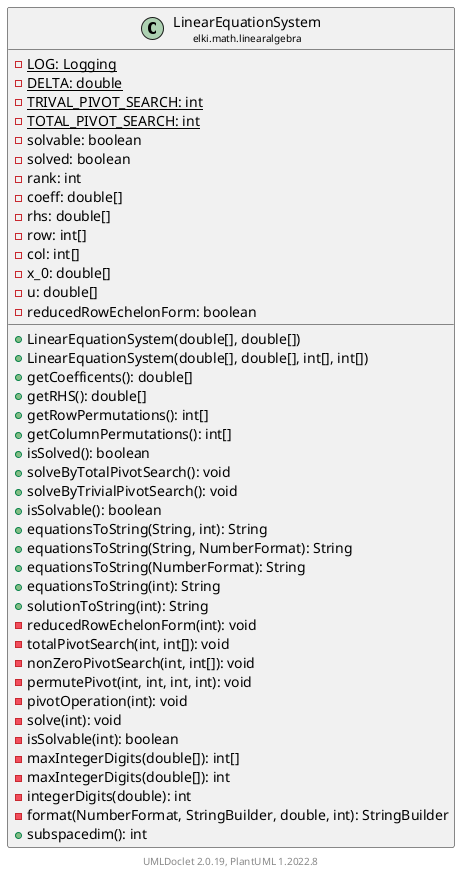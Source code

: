 @startuml
    remove .*\.(Instance|Par|Parameterizer|Factory)$
    set namespaceSeparator none
    hide empty fields
    hide empty methods

    class "<size:14>LinearEquationSystem\n<size:10>elki.math.linearalgebra" as elki.math.linearalgebra.LinearEquationSystem [[LinearEquationSystem.html]] {
        {static} -LOG: Logging
        {static} -DELTA: double
        {static} -TRIVAL_PIVOT_SEARCH: int
        {static} -TOTAL_PIVOT_SEARCH: int
        -solvable: boolean
        -solved: boolean
        -rank: int
        -coeff: double[]
        -rhs: double[]
        -row: int[]
        -col: int[]
        -x_0: double[]
        -u: double[]
        -reducedRowEchelonForm: boolean
        +LinearEquationSystem(double[], double[])
        +LinearEquationSystem(double[], double[], int[], int[])
        +getCoefficents(): double[]
        +getRHS(): double[]
        +getRowPermutations(): int[]
        +getColumnPermutations(): int[]
        +isSolved(): boolean
        +solveByTotalPivotSearch(): void
        +solveByTrivialPivotSearch(): void
        +isSolvable(): boolean
        +equationsToString(String, int): String
        +equationsToString(String, NumberFormat): String
        +equationsToString(NumberFormat): String
        +equationsToString(int): String
        +solutionToString(int): String
        -reducedRowEchelonForm(int): void
        -totalPivotSearch(int, int[]): void
        -nonZeroPivotSearch(int, int[]): void
        -permutePivot(int, int, int, int): void
        -pivotOperation(int): void
        -solve(int): void
        -isSolvable(int): boolean
        -maxIntegerDigits(double[]): int[]
        -maxIntegerDigits(double[]): int
        -integerDigits(double): int
        -format(NumberFormat, StringBuilder, double, int): StringBuilder
        +subspacedim(): int
    }

    center footer UMLDoclet 2.0.19, PlantUML 1.2022.8
@enduml
